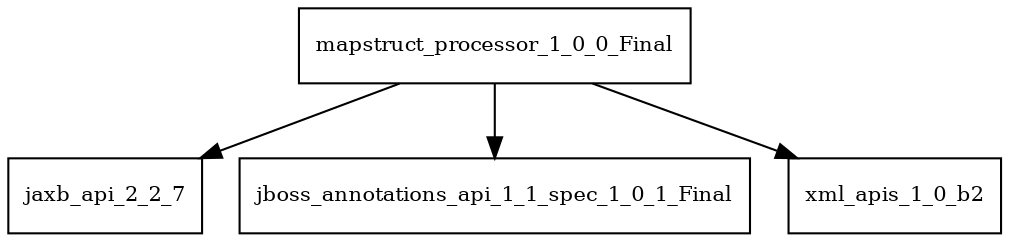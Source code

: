 digraph mapstruct_processor_1_0_0_Final_dependencies {
  node [shape = box, fontsize=10.0];
  mapstruct_processor_1_0_0_Final -> jaxb_api_2_2_7;
  mapstruct_processor_1_0_0_Final -> jboss_annotations_api_1_1_spec_1_0_1_Final;
  mapstruct_processor_1_0_0_Final -> xml_apis_1_0_b2;
}
